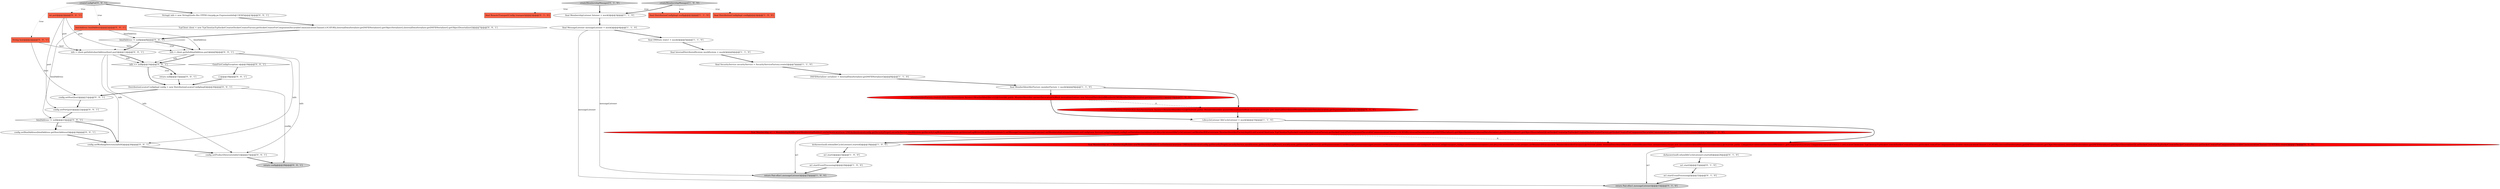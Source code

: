 digraph {
36 [style = filled, label = "int port@@@2@@@['0', '0', '1']", fillcolor = tomato, shape = box image = "AAA0AAABBB3BBB"];
21 [style = filled, label = "doAnswer(null).when(lifeCycleListener).started()@@@26@@@['0', '1', '0']", fillcolor = white, shape = ellipse image = "AAA0AAABBB2BBB"];
2 [style = filled, label = "final DistributionConfigImpl config@@@2@@@['1', '0', '0']", fillcolor = tomato, shape = box image = "AAA0AAABBB1BBB"];
40 [style = filled, label = "GemFireConfigException e@@@18@@@['0', '0', '1']", fillcolor = white, shape = diamond image = "AAA0AAABBB3BBB"];
39 [style = filled, label = "config.setHost(host)@@@21@@@['0', '0', '1']", fillcolor = white, shape = ellipse image = "AAA0AAABBB3BBB"];
10 [style = filled, label = "final MessageListener messageListener = mock()@@@4@@@['1', '1', '0']", fillcolor = white, shape = ellipse image = "AAA0AAABBB1BBB"];
0 [style = filled, label = "final InternalDistributedSystem mockSystem = mock()@@@6@@@['1', '1', '0']", fillcolor = white, shape = ellipse image = "AAA0AAABBB1BBB"];
31 [style = filled, label = "bindAddress != null@@@23@@@['0', '0', '1']", fillcolor = white, shape = diamond image = "AAA0AAABBB3BBB"];
16 [style = filled, label = "final MembershipListener listener = mock()@@@3@@@['1', '1', '0']", fillcolor = white, shape = ellipse image = "AAA0AAABBB1BBB"];
20 [style = filled, label = "createMembershipManager['0', '1', '0']", fillcolor = lightgray, shape = diamond image = "AAA0AAABBB2BBB"];
24 [style = filled, label = "m1.start()@@@31@@@['0', '1', '0']", fillcolor = white, shape = ellipse image = "AAA0AAABBB2BBB"];
15 [style = filled, label = "final DMStats stats1 = mock()@@@5@@@['1', '1', '0']", fillcolor = white, shape = ellipse image = "AAA0AAABBB1BBB"];
28 [style = filled, label = "createConfigFor['0', '0', '1']", fillcolor = lightgray, shape = diamond image = "AAA0AAABBB3BBB"];
14 [style = filled, label = "when(memberFactory.create(isA())).thenAnswer(new Answer<MemberIdentifier>(){@Override public MemberIdentifier answer(InvocationOnMock invocation){return new InternalDistributedMember((GMSMemberData)invocation.getArgument(0))}})@@@10@@@['1', '0', '0']", fillcolor = red, shape = ellipse image = "AAA1AAABBB1BBB"];
41 [style = filled, label = "config.setPort(port)@@@22@@@['0', '0', '1']", fillcolor = white, shape = ellipse image = "AAA0AAABBB3BBB"];
8 [style = filled, label = "return Pair.of(m1,messageListener)@@@25@@@['1', '0', '0']", fillcolor = lightgray, shape = ellipse image = "AAA0AAABBB1BBB"];
43 [style = filled, label = "DistributionLocatorConfigImpl config = new DistributionLocatorConfigImpl()@@@20@@@['0', '0', '1']", fillcolor = white, shape = ellipse image = "AAA0AAABBB3BBB"];
19 [style = filled, label = "final Membership m1 = MembershipBuilder.newMembershipBuilder().setAuthenticator(new GMSAuthenticator(config.getSecurityProps(),securityService,mockSystem.getSecurityLogWriter(),mockSystem.getInternalLogWriter())).setStatistics(stats1).setMessageListener(messageListener).setMembershipListener(listener).setConfig(new ServiceConfig(transport,config)).setSerializer(serializer).setLifecycleListener(lifeCycleListener).setMemberIDFactory(new MemberIdentifierFactory(){@Override public InternalDistributedMember create(MemberData memberInfo){return new InternalDistributedMember(memberInfo)}@Override public Comparator<InternalDistributedMember> getComparator(){return Comparator.naturalOrder()}}).setLocatorClient(new TcpClient(asTcpSocketCreator(SocketCreatorFactory.getSocketCreatorForComponent(SecurableCommunicationChannel.LOCATOR)),InternalDataSerializer.getDSFIDSerializer().getObjectSerializer(),InternalDataSerializer.getDSFIDSerializer().getObjectDeserializer())).setSocketCreator(asTcpSocketCreator(SocketCreatorFactory.getSocketCreatorForComponent(SecurableCommunicationChannel.CLUSTER))).create()@@@17@@@['0', '1', '0']", fillcolor = red, shape = ellipse image = "AAA1AAABBB2BBB"];
7 [style = filled, label = "final DistributionConfigImpl config@@@2@@@['1', '1', '0']", fillcolor = tomato, shape = box image = "AAA0AAABBB1BBB"];
37 [style = filled, label = "config.setBindAddress(bindAddress.getHostAddress())@@@24@@@['0', '0', '1']", fillcolor = white, shape = ellipse image = "AAA0AAABBB3BBB"];
18 [style = filled, label = "final RemoteTransportConfig transport@@@2@@@['0', '1', '0']", fillcolor = tomato, shape = box image = "AAA0AAABBB2BBB"];
44 [style = filled, label = "InetAddress bindAddress@@@2@@@['0', '0', '1']", fillcolor = tomato, shape = box image = "AAA0AAABBB3BBB"];
25 [style = filled, label = "bindAddress != null@@@8@@@['0', '0', '1']", fillcolor = white, shape = diamond image = "AAA0AAABBB3BBB"];
26 [style = filled, label = "info = client.getInfo(toInetAddress(host),port)@@@12@@@['0', '0', '1']", fillcolor = white, shape = ellipse image = "AAA0AAABBB3BBB"];
34 [style = filled, label = "return null@@@15@@@['0', '0', '1']", fillcolor = white, shape = ellipse image = "AAA0AAABBB3BBB"];
11 [style = filled, label = "m1.startEventProcessing()@@@24@@@['1', '0', '0']", fillcolor = white, shape = ellipse image = "AAA0AAABBB1BBB"];
33 [style = filled, label = "TcpClient client = new TcpClient(asTcpSocketCreator(SocketCreatorFactory.getSocketCreatorForComponent(SecurableCommunicationChannel.LOCATOR)),InternalDataSerializer.getDSFIDSerializer().getObjectSerializer(),InternalDataSerializer.getDSFIDSerializer().getObjectDeserializer())@@@7@@@['0', '0', '1']", fillcolor = white, shape = ellipse image = "AAA0AAABBB3BBB"];
4 [style = filled, label = "final Membership m1 = MembershipBuilder.newMembershipBuilder().setAuthenticator(new GMSAuthenticator(config.getSecurityProps(),securityService,mockSystem.getSecurityLogWriter(),mockSystem.getInternalLogWriter())).setStatistics(stats1).setMessageListener(messageListener).setMembershipListener(listener).setConfig(new ServiceConfig(transport,config)).setSerializer(serializer).setLifecycleListener(lifeCycleListener).setMemberIDFactory(new MemberIdentifierFactoryImpl()).setLocatorClient(new TcpClient(asTcpSocketCreator(SocketCreatorFactory.getSocketCreatorForComponent(SecurableCommunicationChannel.LOCATOR)),InternalDataSerializer.getDSFIDSerializer().getObjectSerializer(),InternalDataSerializer.getDSFIDSerializer().getObjectDeserializer())).setSocketCreator(asTcpSocketCreator(SocketCreatorFactory.getSocketCreatorForComponent(SecurableCommunicationChannel.CLUSTER))).create()@@@17@@@['1', '0', '0']", fillcolor = red, shape = ellipse image = "AAA1AAABBB1BBB"];
32 [style = filled, label = "String host@@@2@@@['0', '0', '1']", fillcolor = tomato, shape = box image = "AAA0AAABBB3BBB"];
1 [style = filled, label = "final SecurityService securityService = SecurityServiceFactory.create()@@@7@@@['1', '1', '0']", fillcolor = white, shape = ellipse image = "AAA0AAABBB1BBB"];
6 [style = filled, label = "doAnswer(null).when(lifeCycleListener).started()@@@18@@@['1', '0', '0']", fillcolor = white, shape = ellipse image = "AAA0AAABBB1BBB"];
29 [style = filled, label = "String(( info = new String((((edu.fdu.CPPDG.tinypdg.pe.ExpressionInfo@130365@@@3@@@['0', '0', '1']", fillcolor = white, shape = ellipse image = "AAA0AAABBB3BBB"];
17 [style = filled, label = "when(memberFactory.create(isA())).thenAnswer(new Answer<MemberIdentifier>(){@Override public MemberIdentifier answer(InvocationOnMock invocation){return new InternalDistributedMember((MemberData)invocation.getArgument(0))}})@@@10@@@['0', '1', '0']", fillcolor = red, shape = ellipse image = "AAA1AAABBB2BBB"];
22 [style = filled, label = "m1.startEventProcessing()@@@32@@@['0', '1', '0']", fillcolor = white, shape = ellipse image = "AAA0AAABBB2BBB"];
38 [style = filled, label = "info == null@@@14@@@['0', '0', '1']", fillcolor = white, shape = diamond image = "AAA0AAABBB3BBB"];
23 [style = filled, label = "return Pair.of(m1,messageListener)@@@33@@@['0', '1', '0']", fillcolor = lightgray, shape = ellipse image = "AAA0AAABBB2BBB"];
42 [style = filled, label = "info = client.getInfo(bindAddress,port)@@@9@@@['0', '0', '1']", fillcolor = white, shape = ellipse image = "AAA0AAABBB3BBB"];
12 [style = filled, label = "m1.start()@@@23@@@['1', '0', '0']", fillcolor = white, shape = ellipse image = "AAA0AAABBB1BBB"];
13 [style = filled, label = "LifecycleListener lifeCycleListener = mock()@@@16@@@['1', '1', '0']", fillcolor = white, shape = ellipse image = "AAA0AAABBB1BBB"];
27 [style = filled, label = "config.setProductDirectory(info(1()@@@27@@@['0', '0', '1']", fillcolor = white, shape = ellipse image = "AAA0AAABBB3BBB"];
30 [style = filled, label = "{}@@@18@@@['0', '0', '1']", fillcolor = white, shape = ellipse image = "AAA0AAABBB3BBB"];
45 [style = filled, label = "return config@@@28@@@['0', '0', '1']", fillcolor = lightgray, shape = ellipse image = "AAA0AAABBB3BBB"];
5 [style = filled, label = "createMembershipManager['1', '0', '0']", fillcolor = lightgray, shape = diamond image = "AAA0AAABBB1BBB"];
35 [style = filled, label = "config.setWorkingDirectory(info(0()@@@26@@@['0', '0', '1']", fillcolor = white, shape = ellipse image = "AAA0AAABBB3BBB"];
3 [style = filled, label = "DSFIDSerializer serializer = InternalDataSerializer.getDSFIDSerializer()@@@8@@@['1', '1', '0']", fillcolor = white, shape = ellipse image = "AAA0AAABBB1BBB"];
9 [style = filled, label = "final MemberIdentifierFactory memberFactory = mock()@@@9@@@['1', '1', '0']", fillcolor = white, shape = ellipse image = "AAA0AAABBB1BBB"];
42->35 [style = solid, label="info"];
28->29 [style = bold, label=""];
36->26 [style = solid, label="port"];
31->37 [style = bold, label=""];
35->27 [style = bold, label=""];
10->15 [style = bold, label=""];
26->27 [style = solid, label="info"];
31->37 [style = dotted, label="true"];
32->39 [style = solid, label="host"];
16->10 [style = bold, label=""];
4->6 [style = bold, label=""];
30->43 [style = bold, label=""];
38->34 [style = dotted, label="true"];
26->35 [style = solid, label="info"];
12->11 [style = bold, label=""];
1->3 [style = bold, label=""];
9->17 [style = bold, label=""];
28->36 [style = dotted, label="true"];
21->24 [style = bold, label=""];
20->7 [style = dotted, label="true"];
28->32 [style = dotted, label="true"];
24->22 [style = bold, label=""];
22->23 [style = bold, label=""];
44->25 [style = solid, label="bindAddress"];
44->31 [style = solid, label="bindAddress"];
4->19 [style = dashed, label="0"];
5->16 [style = bold, label=""];
3->9 [style = bold, label=""];
26->38 [style = bold, label=""];
36->41 [style = solid, label="port"];
13->19 [style = bold, label=""];
29->33 [style = bold, label=""];
43->45 [style = solid, label="config"];
10->8 [style = solid, label="messageListener"];
4->8 [style = solid, label="m1"];
20->16 [style = bold, label=""];
31->35 [style = bold, label=""];
19->23 [style = solid, label="m1"];
32->26 [style = solid, label="host"];
10->23 [style = solid, label="messageListener"];
33->25 [style = bold, label=""];
36->42 [style = solid, label="port"];
5->7 [style = dotted, label="true"];
25->42 [style = dotted, label="true"];
0->1 [style = bold, label=""];
25->26 [style = dotted, label="false"];
15->0 [style = bold, label=""];
28->44 [style = dotted, label="true"];
25->26 [style = bold, label=""];
27->45 [style = bold, label=""];
44->42 [style = solid, label="bindAddress"];
38->34 [style = bold, label=""];
9->14 [style = bold, label=""];
20->18 [style = dotted, label="true"];
14->17 [style = dashed, label="0"];
25->42 [style = bold, label=""];
11->8 [style = bold, label=""];
39->41 [style = bold, label=""];
40->30 [style = bold, label=""];
41->31 [style = bold, label=""];
17->13 [style = bold, label=""];
42->38 [style = solid, label="info"];
42->27 [style = solid, label="info"];
26->38 [style = solid, label="info"];
14->13 [style = bold, label=""];
37->35 [style = bold, label=""];
34->43 [style = bold, label=""];
43->39 [style = bold, label=""];
42->38 [style = bold, label=""];
6->12 [style = bold, label=""];
38->43 [style = bold, label=""];
5->2 [style = dotted, label="true"];
13->4 [style = bold, label=""];
19->21 [style = bold, label=""];
}
